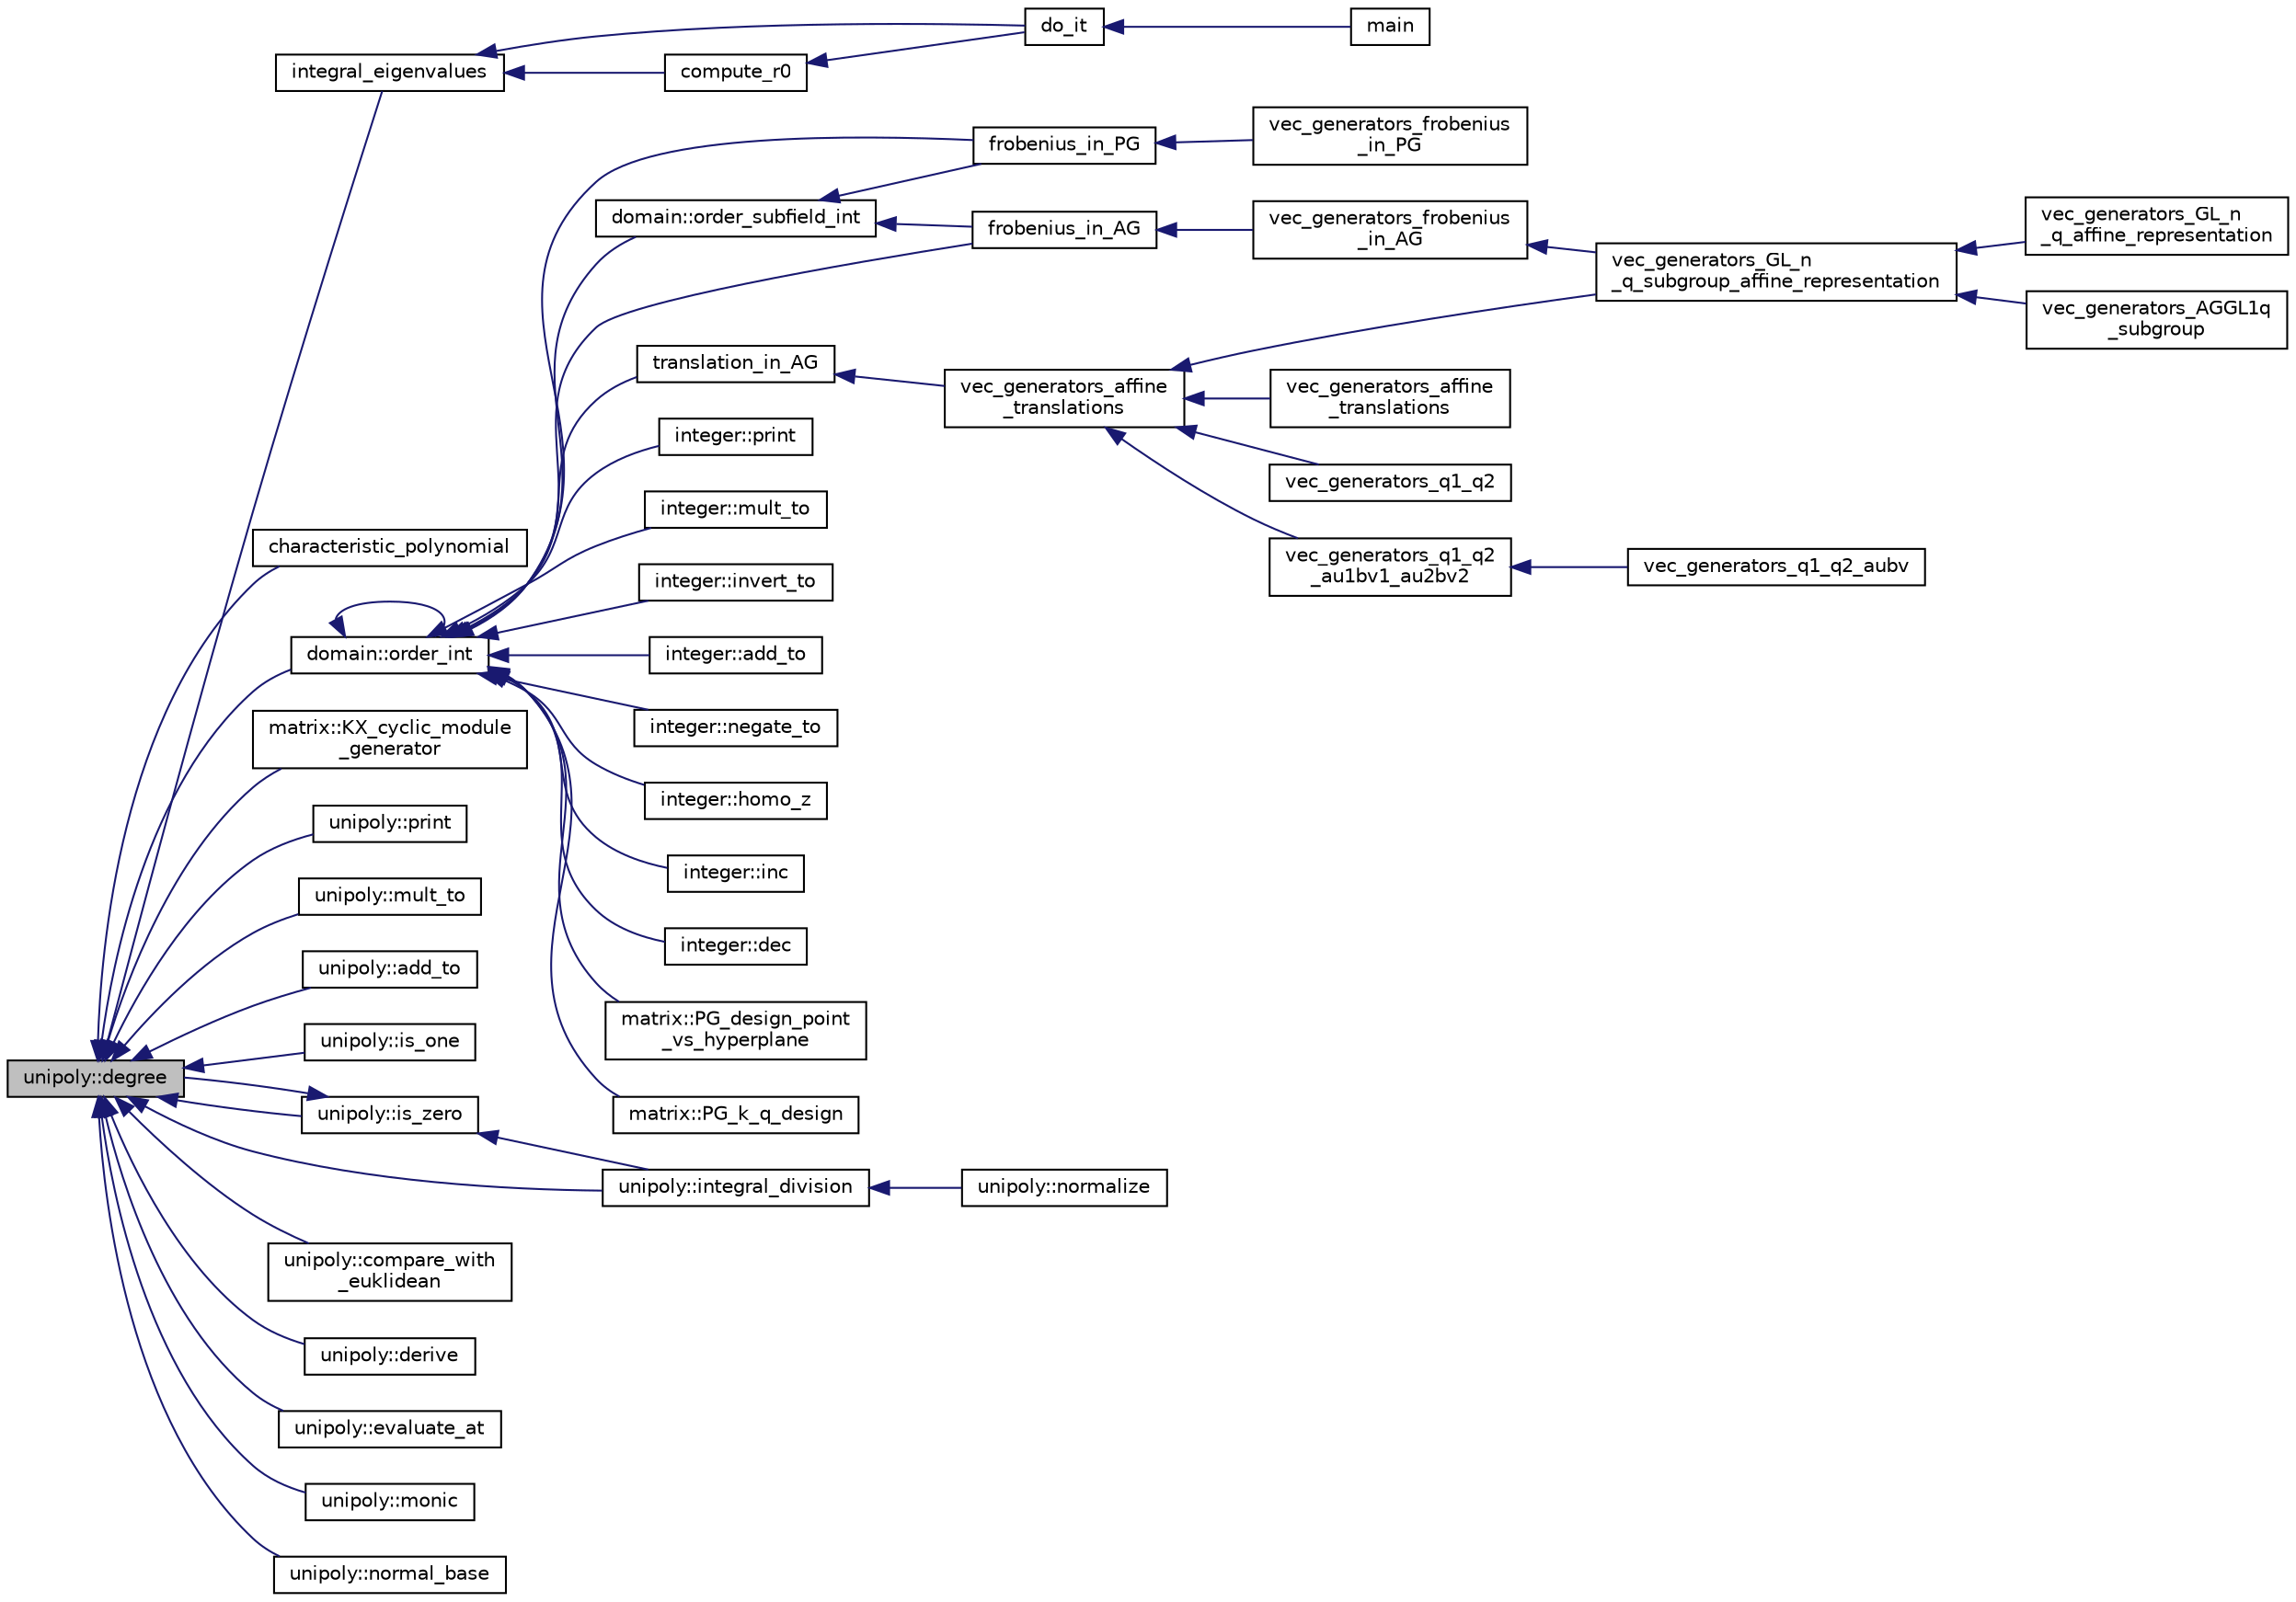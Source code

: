 digraph "unipoly::degree"
{
  edge [fontname="Helvetica",fontsize="10",labelfontname="Helvetica",labelfontsize="10"];
  node [fontname="Helvetica",fontsize="10",shape=record];
  rankdir="LR";
  Node346 [label="unipoly::degree",height=0.2,width=0.4,color="black", fillcolor="grey75", style="filled", fontcolor="black"];
  Node346 -> Node347 [dir="back",color="midnightblue",fontsize="10",style="solid",fontname="Helvetica"];
  Node347 [label="integral_eigenvalues",height=0.2,width=0.4,color="black", fillcolor="white", style="filled",URL="$da/da3/burnside_8_c.html#a004b5f30973c98c5abc8610af6f266ed"];
  Node347 -> Node348 [dir="back",color="midnightblue",fontsize="10",style="solid",fontname="Helvetica"];
  Node348 [label="do_it",height=0.2,width=0.4,color="black", fillcolor="white", style="filled",URL="$da/da3/burnside_8_c.html#a6a1ed4d46bdb13e56112f47f0565c25b"];
  Node348 -> Node349 [dir="back",color="midnightblue",fontsize="10",style="solid",fontname="Helvetica"];
  Node349 [label="main",height=0.2,width=0.4,color="black", fillcolor="white", style="filled",URL="$da/da3/burnside_8_c.html#a3c04138a5bfe5d72780bb7e82a18e627"];
  Node347 -> Node350 [dir="back",color="midnightblue",fontsize="10",style="solid",fontname="Helvetica"];
  Node350 [label="compute_r0",height=0.2,width=0.4,color="black", fillcolor="white", style="filled",URL="$da/da3/burnside_8_c.html#acf24b8619244160b63b3af621a07a877"];
  Node350 -> Node348 [dir="back",color="midnightblue",fontsize="10",style="solid",fontname="Helvetica"];
  Node346 -> Node351 [dir="back",color="midnightblue",fontsize="10",style="solid",fontname="Helvetica"];
  Node351 [label="characteristic_polynomial",height=0.2,width=0.4,color="black", fillcolor="white", style="filled",URL="$d2/dfa/draw__colored__graph_8_c.html#a62228dd6db2b90823a89d107af4b5d7a"];
  Node346 -> Node352 [dir="back",color="midnightblue",fontsize="10",style="solid",fontname="Helvetica"];
  Node352 [label="domain::order_int",height=0.2,width=0.4,color="black", fillcolor="white", style="filled",URL="$de/d3b/classdomain.html#aa8dcedfd93e3a8db0069a08b9f0bfff7"];
  Node352 -> Node352 [dir="back",color="midnightblue",fontsize="10",style="solid",fontname="Helvetica"];
  Node352 -> Node353 [dir="back",color="midnightblue",fontsize="10",style="solid",fontname="Helvetica"];
  Node353 [label="domain::order_subfield_int",height=0.2,width=0.4,color="black", fillcolor="white", style="filled",URL="$de/d3b/classdomain.html#aca55200b8df1de0873984afa75da5633"];
  Node353 -> Node354 [dir="back",color="midnightblue",fontsize="10",style="solid",fontname="Helvetica"];
  Node354 [label="frobenius_in_PG",height=0.2,width=0.4,color="black", fillcolor="white", style="filled",URL="$d3/d72/global_8_c.html#ab7960431548a3d41bc600a8fa22a7e52"];
  Node354 -> Node355 [dir="back",color="midnightblue",fontsize="10",style="solid",fontname="Helvetica"];
  Node355 [label="vec_generators_frobenius\l_in_PG",height=0.2,width=0.4,color="black", fillcolor="white", style="filled",URL="$d0/dd3/perm__group__gens_8_c.html#a9e10945efd7f35b31fdeb07fa51a86a7"];
  Node353 -> Node356 [dir="back",color="midnightblue",fontsize="10",style="solid",fontname="Helvetica"];
  Node356 [label="frobenius_in_AG",height=0.2,width=0.4,color="black", fillcolor="white", style="filled",URL="$d3/d72/global_8_c.html#a88ab414b01bb677c3814503be20c7e43"];
  Node356 -> Node357 [dir="back",color="midnightblue",fontsize="10",style="solid",fontname="Helvetica"];
  Node357 [label="vec_generators_frobenius\l_in_AG",height=0.2,width=0.4,color="black", fillcolor="white", style="filled",URL="$d0/dd3/perm__group__gens_8_c.html#aa7e25c62e5735b9785e9dfa02413cbab"];
  Node357 -> Node358 [dir="back",color="midnightblue",fontsize="10",style="solid",fontname="Helvetica"];
  Node358 [label="vec_generators_GL_n\l_q_subgroup_affine_representation",height=0.2,width=0.4,color="black", fillcolor="white", style="filled",URL="$d0/dd3/perm__group__gens_8_c.html#adc1a2bfe52c3047a066884771aa01321"];
  Node358 -> Node359 [dir="back",color="midnightblue",fontsize="10",style="solid",fontname="Helvetica"];
  Node359 [label="vec_generators_GL_n\l_q_affine_representation",height=0.2,width=0.4,color="black", fillcolor="white", style="filled",URL="$d0/dd3/perm__group__gens_8_c.html#a689108f410f773f0681e21a864097f16"];
  Node358 -> Node360 [dir="back",color="midnightblue",fontsize="10",style="solid",fontname="Helvetica"];
  Node360 [label="vec_generators_AGGL1q\l_subgroup",height=0.2,width=0.4,color="black", fillcolor="white", style="filled",URL="$d0/dd3/perm__group__gens_8_c.html#a93659c1c7a668dd6adf9f217c608e1f1"];
  Node352 -> Node354 [dir="back",color="midnightblue",fontsize="10",style="solid",fontname="Helvetica"];
  Node352 -> Node356 [dir="back",color="midnightblue",fontsize="10",style="solid",fontname="Helvetica"];
  Node352 -> Node361 [dir="back",color="midnightblue",fontsize="10",style="solid",fontname="Helvetica"];
  Node361 [label="translation_in_AG",height=0.2,width=0.4,color="black", fillcolor="white", style="filled",URL="$d3/d72/global_8_c.html#ac805a17cf57e334b24457fab41a7da4d"];
  Node361 -> Node362 [dir="back",color="midnightblue",fontsize="10",style="solid",fontname="Helvetica"];
  Node362 [label="vec_generators_affine\l_translations",height=0.2,width=0.4,color="black", fillcolor="white", style="filled",URL="$d0/dd3/perm__group__gens_8_c.html#a7823a00ce1bf9cd69d1f9543e594e0e6"];
  Node362 -> Node363 [dir="back",color="midnightblue",fontsize="10",style="solid",fontname="Helvetica"];
  Node363 [label="vec_generators_affine\l_translations",height=0.2,width=0.4,color="black", fillcolor="white", style="filled",URL="$d0/dd3/perm__group__gens_8_c.html#ac4f5e1074cf38552f67cd4ed6deba6ea"];
  Node362 -> Node358 [dir="back",color="midnightblue",fontsize="10",style="solid",fontname="Helvetica"];
  Node362 -> Node364 [dir="back",color="midnightblue",fontsize="10",style="solid",fontname="Helvetica"];
  Node364 [label="vec_generators_q1_q2",height=0.2,width=0.4,color="black", fillcolor="white", style="filled",URL="$d0/dd3/perm__group__gens_8_c.html#ac70761795da8630f4939bc3e00707d79"];
  Node362 -> Node365 [dir="back",color="midnightblue",fontsize="10",style="solid",fontname="Helvetica"];
  Node365 [label="vec_generators_q1_q2\l_au1bv1_au2bv2",height=0.2,width=0.4,color="black", fillcolor="white", style="filled",URL="$d0/dd3/perm__group__gens_8_c.html#aee37285cfb5987a4fc1f5c7580865175"];
  Node365 -> Node366 [dir="back",color="midnightblue",fontsize="10",style="solid",fontname="Helvetica"];
  Node366 [label="vec_generators_q1_q2_aubv",height=0.2,width=0.4,color="black", fillcolor="white", style="filled",URL="$d0/dd3/perm__group__gens_8_c.html#a0b5ce8828dd8a35cbfec4450f0d76edc"];
  Node352 -> Node367 [dir="back",color="midnightblue",fontsize="10",style="solid",fontname="Helvetica"];
  Node367 [label="integer::print",height=0.2,width=0.4,color="black", fillcolor="white", style="filled",URL="$d0/de5/classinteger.html#a8aef91d98e8edc8d895c1d6cfc35677b"];
  Node352 -> Node368 [dir="back",color="midnightblue",fontsize="10",style="solid",fontname="Helvetica"];
  Node368 [label="integer::mult_to",height=0.2,width=0.4,color="black", fillcolor="white", style="filled",URL="$d0/de5/classinteger.html#a7f4f072c0d9c6b15660d80e81496dffc"];
  Node352 -> Node369 [dir="back",color="midnightblue",fontsize="10",style="solid",fontname="Helvetica"];
  Node369 [label="integer::invert_to",height=0.2,width=0.4,color="black", fillcolor="white", style="filled",URL="$d0/de5/classinteger.html#a9a991b285677b99b4879034e31648b7a"];
  Node352 -> Node370 [dir="back",color="midnightblue",fontsize="10",style="solid",fontname="Helvetica"];
  Node370 [label="integer::add_to",height=0.2,width=0.4,color="black", fillcolor="white", style="filled",URL="$d0/de5/classinteger.html#a3f6fe19fe4f2948364b1e75a6dfec47f"];
  Node352 -> Node371 [dir="back",color="midnightblue",fontsize="10",style="solid",fontname="Helvetica"];
  Node371 [label="integer::negate_to",height=0.2,width=0.4,color="black", fillcolor="white", style="filled",URL="$d0/de5/classinteger.html#a1da2bd683bdef336057ef2b84d4b3978"];
  Node352 -> Node372 [dir="back",color="midnightblue",fontsize="10",style="solid",fontname="Helvetica"];
  Node372 [label="integer::homo_z",height=0.2,width=0.4,color="black", fillcolor="white", style="filled",URL="$d0/de5/classinteger.html#ab975244fc25d0a9b3d4ef5104e3fcd24"];
  Node352 -> Node373 [dir="back",color="midnightblue",fontsize="10",style="solid",fontname="Helvetica"];
  Node373 [label="integer::inc",height=0.2,width=0.4,color="black", fillcolor="white", style="filled",URL="$d0/de5/classinteger.html#a2fd161f380ea688219131ba9a8429509"];
  Node352 -> Node374 [dir="back",color="midnightblue",fontsize="10",style="solid",fontname="Helvetica"];
  Node374 [label="integer::dec",height=0.2,width=0.4,color="black", fillcolor="white", style="filled",URL="$d0/de5/classinteger.html#a6b744350afb55f82d25e55bb6b1027b2"];
  Node352 -> Node375 [dir="back",color="midnightblue",fontsize="10",style="solid",fontname="Helvetica"];
  Node375 [label="matrix::PG_design_point\l_vs_hyperplane",height=0.2,width=0.4,color="black", fillcolor="white", style="filled",URL="$d1/d8d/classmatrix.html#adece30f74509652851c31e2d82e141e3"];
  Node352 -> Node376 [dir="back",color="midnightblue",fontsize="10",style="solid",fontname="Helvetica"];
  Node376 [label="matrix::PG_k_q_design",height=0.2,width=0.4,color="black", fillcolor="white", style="filled",URL="$d1/d8d/classmatrix.html#ae05463d97ecc8ea3654c45a399b872e2"];
  Node346 -> Node377 [dir="back",color="midnightblue",fontsize="10",style="solid",fontname="Helvetica"];
  Node377 [label="matrix::KX_cyclic_module\l_generator",height=0.2,width=0.4,color="black", fillcolor="white", style="filled",URL="$d1/d8d/classmatrix.html#ace9dbe1f348d6fa63d1005e8f601897b"];
  Node346 -> Node378 [dir="back",color="midnightblue",fontsize="10",style="solid",fontname="Helvetica"];
  Node378 [label="unipoly::print",height=0.2,width=0.4,color="black", fillcolor="white", style="filled",URL="$d1/d89/classunipoly.html#a9dc0d295bea73d0c20562149f250cd97"];
  Node346 -> Node379 [dir="back",color="midnightblue",fontsize="10",style="solid",fontname="Helvetica"];
  Node379 [label="unipoly::mult_to",height=0.2,width=0.4,color="black", fillcolor="white", style="filled",URL="$d1/d89/classunipoly.html#a95bf7f347a5630f0d3f9737ffe22a341"];
  Node346 -> Node380 [dir="back",color="midnightblue",fontsize="10",style="solid",fontname="Helvetica"];
  Node380 [label="unipoly::add_to",height=0.2,width=0.4,color="black", fillcolor="white", style="filled",URL="$d1/d89/classunipoly.html#abebdaf912a2b0e7c27470f4191d0e180"];
  Node346 -> Node381 [dir="back",color="midnightblue",fontsize="10",style="solid",fontname="Helvetica"];
  Node381 [label="unipoly::is_one",height=0.2,width=0.4,color="black", fillcolor="white", style="filled",URL="$d1/d89/classunipoly.html#a1840dc8eb1a17b1764b108c96299738d"];
  Node346 -> Node382 [dir="back",color="midnightblue",fontsize="10",style="solid",fontname="Helvetica"];
  Node382 [label="unipoly::is_zero",height=0.2,width=0.4,color="black", fillcolor="white", style="filled",URL="$d1/d89/classunipoly.html#a7bff4146466929655bf2bcfd42c682cf"];
  Node382 -> Node346 [dir="back",color="midnightblue",fontsize="10",style="solid",fontname="Helvetica"];
  Node382 -> Node383 [dir="back",color="midnightblue",fontsize="10",style="solid",fontname="Helvetica"];
  Node383 [label="unipoly::integral_division",height=0.2,width=0.4,color="black", fillcolor="white", style="filled",URL="$d1/d89/classunipoly.html#aeb794e4d6b10709ed6be7dae9826d705"];
  Node383 -> Node384 [dir="back",color="midnightblue",fontsize="10",style="solid",fontname="Helvetica"];
  Node384 [label="unipoly::normalize",height=0.2,width=0.4,color="black", fillcolor="white", style="filled",URL="$d1/d89/classunipoly.html#a1fdf6f2da235edcf45fca433dea19370"];
  Node346 -> Node385 [dir="back",color="midnightblue",fontsize="10",style="solid",fontname="Helvetica"];
  Node385 [label="unipoly::compare_with\l_euklidean",height=0.2,width=0.4,color="black", fillcolor="white", style="filled",URL="$d1/d89/classunipoly.html#ae51f546d1fadd05e03bc71df1aa57d64"];
  Node346 -> Node383 [dir="back",color="midnightblue",fontsize="10",style="solid",fontname="Helvetica"];
  Node346 -> Node386 [dir="back",color="midnightblue",fontsize="10",style="solid",fontname="Helvetica"];
  Node386 [label="unipoly::derive",height=0.2,width=0.4,color="black", fillcolor="white", style="filled",URL="$d1/d89/classunipoly.html#a52ae2730113a41ba434aa33d242ad2ae"];
  Node346 -> Node387 [dir="back",color="midnightblue",fontsize="10",style="solid",fontname="Helvetica"];
  Node387 [label="unipoly::evaluate_at",height=0.2,width=0.4,color="black", fillcolor="white", style="filled",URL="$d1/d89/classunipoly.html#afb8c65d96c3c1afeb1e14120bd5942b8"];
  Node346 -> Node388 [dir="back",color="midnightblue",fontsize="10",style="solid",fontname="Helvetica"];
  Node388 [label="unipoly::monic",height=0.2,width=0.4,color="black", fillcolor="white", style="filled",URL="$d1/d89/classunipoly.html#a44fd80fcd3b9dc5b3d9f915761a8082d"];
  Node346 -> Node389 [dir="back",color="midnightblue",fontsize="10",style="solid",fontname="Helvetica"];
  Node389 [label="unipoly::normal_base",height=0.2,width=0.4,color="black", fillcolor="white", style="filled",URL="$d1/d89/classunipoly.html#a38f30f53df7f4ff1506f2b41666ff39e"];
}
